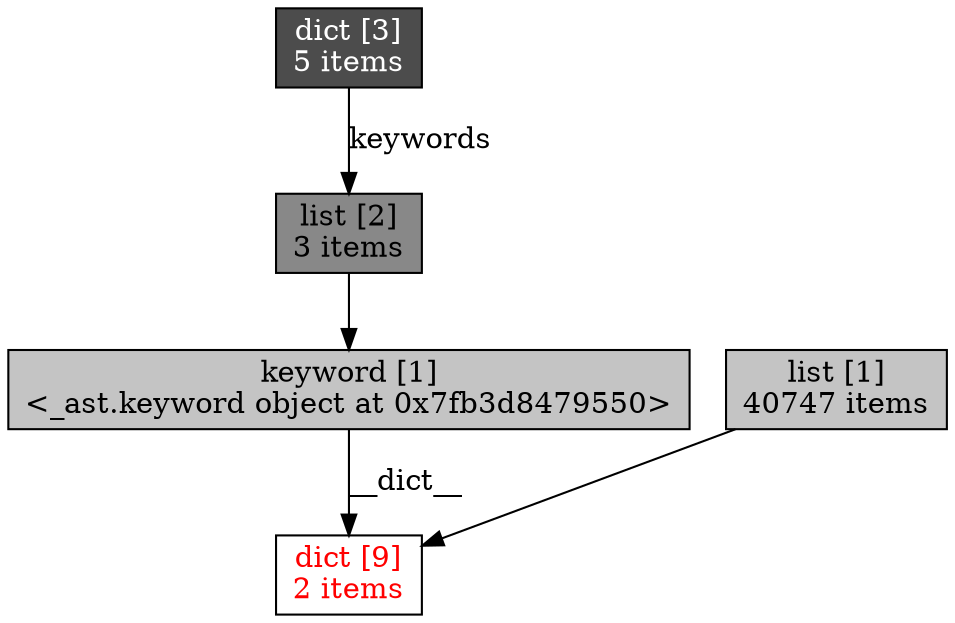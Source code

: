 digraph ObjectGraph {
  node[shape=box, style=filled, fillcolor=white];
  o140410819490352[fontcolor=red];
  o140410819490352[label="dict [9]\n2 items"];
  o140410819490352[fillcolor="0,0,1"];
  o140410404443472 -> o140410819490352 [label="__dict__",weight=10];
  o140410819489952 -> o140410819490352;
  o140410404443472[label="keyword [1]\n<_ast.keyword object at 0x7fb3d8479550>"];
  o140410404443472[fillcolor="0,0,0.766667"];
  o140410869666512 -> o140410404443472;
  o140410819489952[label="list [1]\n40747 items"];
  o140410819489952[fillcolor="0,0,0.766667"];
  o140410869666512[label="list [2]\n3 items"];
  o140410869666512[fillcolor="0,0,0.533333"];
  o140410673823328 -> o140410869666512 [label="keywords",weight=2];
  o140410673823328[label="dict [3]\n5 items"];
  o140410673823328[fillcolor="0,0,0.3"];
  o140410673823328[fontcolor=white];
}
